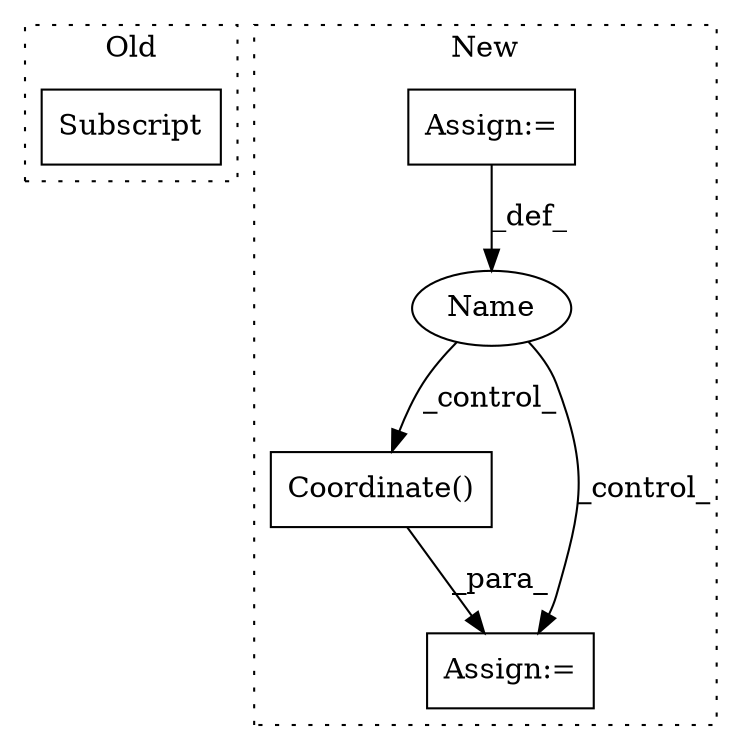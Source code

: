 digraph G {
subgraph cluster0 {
1 [label="Subscript" a="63" s="10011,0" l="83,0" shape="box"];
label = "Old";
style="dotted";
}
subgraph cluster1 {
2 [label="Coordinate()" a="75" s="10103,10178" l="45,14" shape="box"];
3 [label="Name" a="87" s="9833" l="13" shape="ellipse"];
4 [label="Assign:=" a="68" s="10100" l="3" shape="box"];
5 [label="Assign:=" a="68" s="9790" l="3" shape="box"];
label = "New";
style="dotted";
}
2 -> 4 [label="_para_"];
3 -> 2 [label="_control_"];
3 -> 4 [label="_control_"];
5 -> 3 [label="_def_"];
}